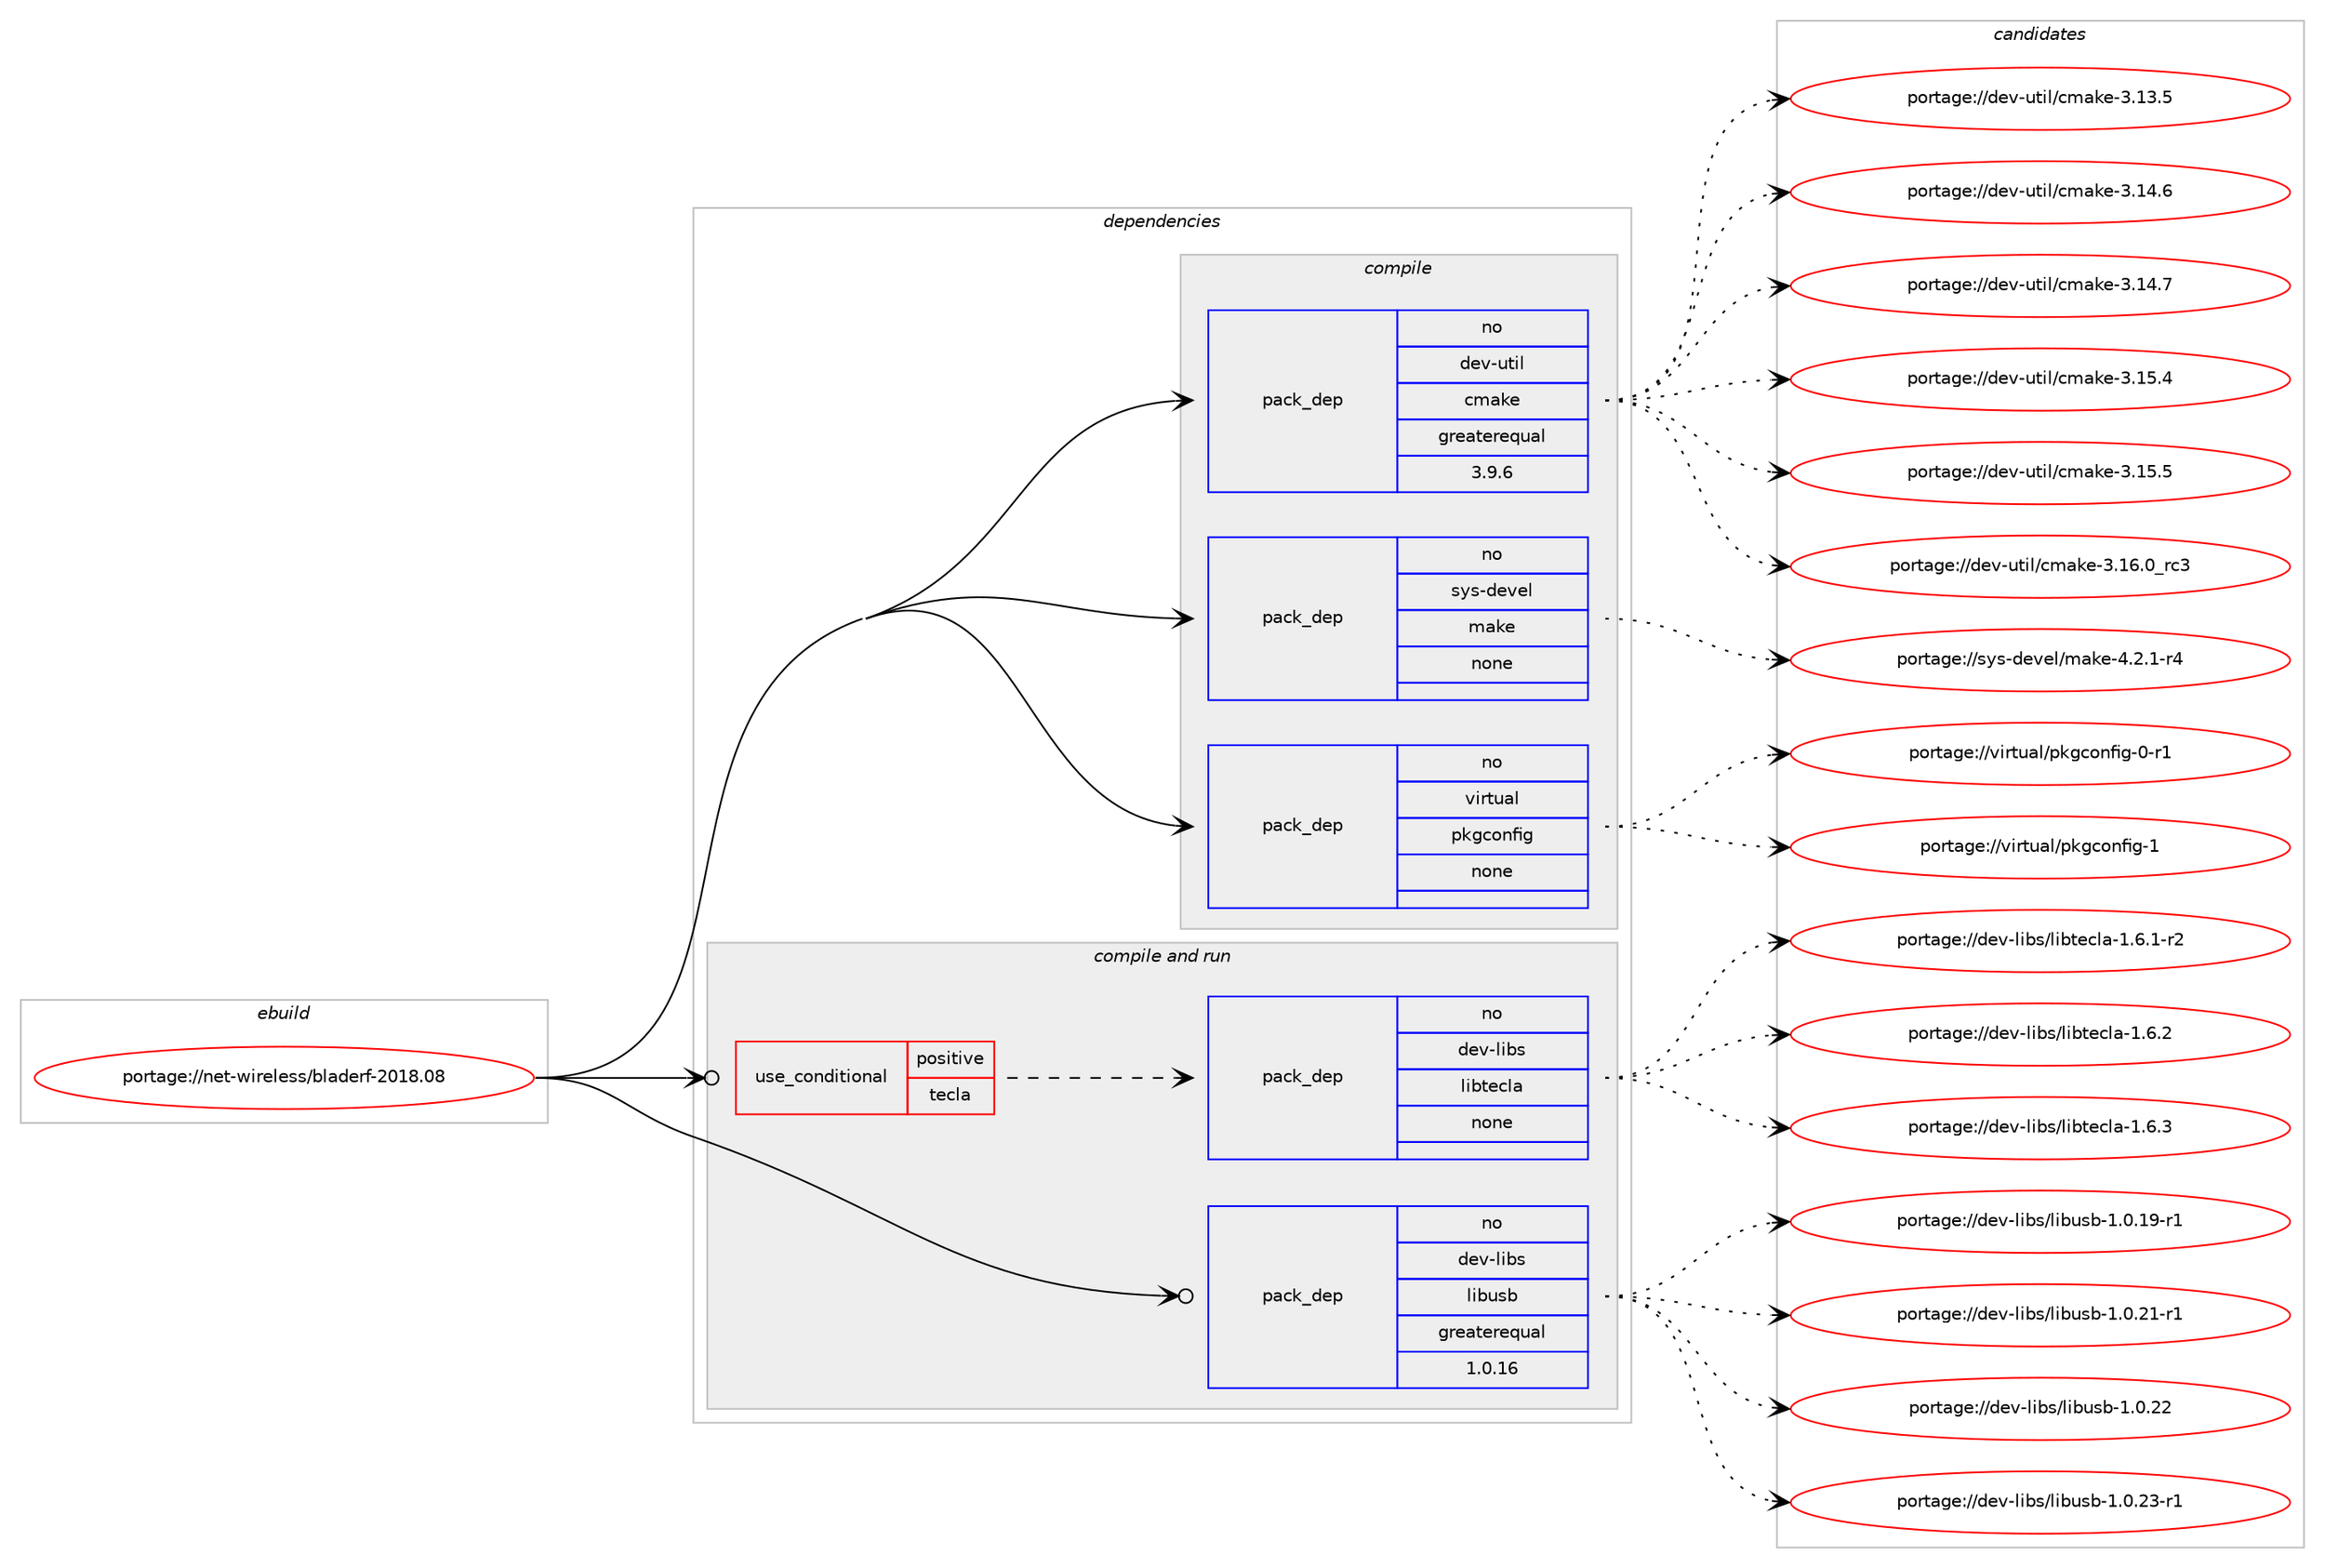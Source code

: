 digraph prolog {

# *************
# Graph options
# *************

newrank=true;
concentrate=true;
compound=true;
graph [rankdir=LR,fontname=Helvetica,fontsize=10,ranksep=1.5];#, ranksep=2.5, nodesep=0.2];
edge  [arrowhead=vee];
node  [fontname=Helvetica,fontsize=10];

# **********
# The ebuild
# **********

subgraph cluster_leftcol {
color=gray;
rank=same;
label=<<i>ebuild</i>>;
id [label="portage://net-wireless/bladerf-2018.08", color=red, width=4, href="../net-wireless/bladerf-2018.08.svg"];
}

# ****************
# The dependencies
# ****************

subgraph cluster_midcol {
color=gray;
label=<<i>dependencies</i>>;
subgraph cluster_compile {
fillcolor="#eeeeee";
style=filled;
label=<<i>compile</i>>;
subgraph pack276020 {
dependency376658 [label=<<TABLE BORDER="0" CELLBORDER="1" CELLSPACING="0" CELLPADDING="4" WIDTH="220"><TR><TD ROWSPAN="6" CELLPADDING="30">pack_dep</TD></TR><TR><TD WIDTH="110">no</TD></TR><TR><TD>dev-util</TD></TR><TR><TD>cmake</TD></TR><TR><TD>greaterequal</TD></TR><TR><TD>3.9.6</TD></TR></TABLE>>, shape=none, color=blue];
}
id:e -> dependency376658:w [weight=20,style="solid",arrowhead="vee"];
subgraph pack276021 {
dependency376659 [label=<<TABLE BORDER="0" CELLBORDER="1" CELLSPACING="0" CELLPADDING="4" WIDTH="220"><TR><TD ROWSPAN="6" CELLPADDING="30">pack_dep</TD></TR><TR><TD WIDTH="110">no</TD></TR><TR><TD>sys-devel</TD></TR><TR><TD>make</TD></TR><TR><TD>none</TD></TR><TR><TD></TD></TR></TABLE>>, shape=none, color=blue];
}
id:e -> dependency376659:w [weight=20,style="solid",arrowhead="vee"];
subgraph pack276022 {
dependency376660 [label=<<TABLE BORDER="0" CELLBORDER="1" CELLSPACING="0" CELLPADDING="4" WIDTH="220"><TR><TD ROWSPAN="6" CELLPADDING="30">pack_dep</TD></TR><TR><TD WIDTH="110">no</TD></TR><TR><TD>virtual</TD></TR><TR><TD>pkgconfig</TD></TR><TR><TD>none</TD></TR><TR><TD></TD></TR></TABLE>>, shape=none, color=blue];
}
id:e -> dependency376660:w [weight=20,style="solid",arrowhead="vee"];
}
subgraph cluster_compileandrun {
fillcolor="#eeeeee";
style=filled;
label=<<i>compile and run</i>>;
subgraph cond94255 {
dependency376661 [label=<<TABLE BORDER="0" CELLBORDER="1" CELLSPACING="0" CELLPADDING="4"><TR><TD ROWSPAN="3" CELLPADDING="10">use_conditional</TD></TR><TR><TD>positive</TD></TR><TR><TD>tecla</TD></TR></TABLE>>, shape=none, color=red];
subgraph pack276023 {
dependency376662 [label=<<TABLE BORDER="0" CELLBORDER="1" CELLSPACING="0" CELLPADDING="4" WIDTH="220"><TR><TD ROWSPAN="6" CELLPADDING="30">pack_dep</TD></TR><TR><TD WIDTH="110">no</TD></TR><TR><TD>dev-libs</TD></TR><TR><TD>libtecla</TD></TR><TR><TD>none</TD></TR><TR><TD></TD></TR></TABLE>>, shape=none, color=blue];
}
dependency376661:e -> dependency376662:w [weight=20,style="dashed",arrowhead="vee"];
}
id:e -> dependency376661:w [weight=20,style="solid",arrowhead="odotvee"];
subgraph pack276024 {
dependency376663 [label=<<TABLE BORDER="0" CELLBORDER="1" CELLSPACING="0" CELLPADDING="4" WIDTH="220"><TR><TD ROWSPAN="6" CELLPADDING="30">pack_dep</TD></TR><TR><TD WIDTH="110">no</TD></TR><TR><TD>dev-libs</TD></TR><TR><TD>libusb</TD></TR><TR><TD>greaterequal</TD></TR><TR><TD>1.0.16</TD></TR></TABLE>>, shape=none, color=blue];
}
id:e -> dependency376663:w [weight=20,style="solid",arrowhead="odotvee"];
}
subgraph cluster_run {
fillcolor="#eeeeee";
style=filled;
label=<<i>run</i>>;
}
}

# **************
# The candidates
# **************

subgraph cluster_choices {
rank=same;
color=gray;
label=<<i>candidates</i>>;

subgraph choice276020 {
color=black;
nodesep=1;
choiceportage1001011184511711610510847991099710710145514649514653 [label="portage://dev-util/cmake-3.13.5", color=red, width=4,href="../dev-util/cmake-3.13.5.svg"];
choiceportage1001011184511711610510847991099710710145514649524654 [label="portage://dev-util/cmake-3.14.6", color=red, width=4,href="../dev-util/cmake-3.14.6.svg"];
choiceportage1001011184511711610510847991099710710145514649524655 [label="portage://dev-util/cmake-3.14.7", color=red, width=4,href="../dev-util/cmake-3.14.7.svg"];
choiceportage1001011184511711610510847991099710710145514649534652 [label="portage://dev-util/cmake-3.15.4", color=red, width=4,href="../dev-util/cmake-3.15.4.svg"];
choiceportage1001011184511711610510847991099710710145514649534653 [label="portage://dev-util/cmake-3.15.5", color=red, width=4,href="../dev-util/cmake-3.15.5.svg"];
choiceportage1001011184511711610510847991099710710145514649544648951149951 [label="portage://dev-util/cmake-3.16.0_rc3", color=red, width=4,href="../dev-util/cmake-3.16.0_rc3.svg"];
dependency376658:e -> choiceportage1001011184511711610510847991099710710145514649514653:w [style=dotted,weight="100"];
dependency376658:e -> choiceportage1001011184511711610510847991099710710145514649524654:w [style=dotted,weight="100"];
dependency376658:e -> choiceportage1001011184511711610510847991099710710145514649524655:w [style=dotted,weight="100"];
dependency376658:e -> choiceportage1001011184511711610510847991099710710145514649534652:w [style=dotted,weight="100"];
dependency376658:e -> choiceportage1001011184511711610510847991099710710145514649534653:w [style=dotted,weight="100"];
dependency376658:e -> choiceportage1001011184511711610510847991099710710145514649544648951149951:w [style=dotted,weight="100"];
}
subgraph choice276021 {
color=black;
nodesep=1;
choiceportage1151211154510010111810110847109971071014552465046494511452 [label="portage://sys-devel/make-4.2.1-r4", color=red, width=4,href="../sys-devel/make-4.2.1-r4.svg"];
dependency376659:e -> choiceportage1151211154510010111810110847109971071014552465046494511452:w [style=dotted,weight="100"];
}
subgraph choice276022 {
color=black;
nodesep=1;
choiceportage11810511411611797108471121071039911111010210510345484511449 [label="portage://virtual/pkgconfig-0-r1", color=red, width=4,href="../virtual/pkgconfig-0-r1.svg"];
choiceportage1181051141161179710847112107103991111101021051034549 [label="portage://virtual/pkgconfig-1", color=red, width=4,href="../virtual/pkgconfig-1.svg"];
dependency376660:e -> choiceportage11810511411611797108471121071039911111010210510345484511449:w [style=dotted,weight="100"];
dependency376660:e -> choiceportage1181051141161179710847112107103991111101021051034549:w [style=dotted,weight="100"];
}
subgraph choice276023 {
color=black;
nodesep=1;
choiceportage1001011184510810598115471081059811610199108974549465446494511450 [label="portage://dev-libs/libtecla-1.6.1-r2", color=red, width=4,href="../dev-libs/libtecla-1.6.1-r2.svg"];
choiceportage100101118451081059811547108105981161019910897454946544650 [label="portage://dev-libs/libtecla-1.6.2", color=red, width=4,href="../dev-libs/libtecla-1.6.2.svg"];
choiceportage100101118451081059811547108105981161019910897454946544651 [label="portage://dev-libs/libtecla-1.6.3", color=red, width=4,href="../dev-libs/libtecla-1.6.3.svg"];
dependency376662:e -> choiceportage1001011184510810598115471081059811610199108974549465446494511450:w [style=dotted,weight="100"];
dependency376662:e -> choiceportage100101118451081059811547108105981161019910897454946544650:w [style=dotted,weight="100"];
dependency376662:e -> choiceportage100101118451081059811547108105981161019910897454946544651:w [style=dotted,weight="100"];
}
subgraph choice276024 {
color=black;
nodesep=1;
choiceportage1001011184510810598115471081059811711598454946484649574511449 [label="portage://dev-libs/libusb-1.0.19-r1", color=red, width=4,href="../dev-libs/libusb-1.0.19-r1.svg"];
choiceportage1001011184510810598115471081059811711598454946484650494511449 [label="portage://dev-libs/libusb-1.0.21-r1", color=red, width=4,href="../dev-libs/libusb-1.0.21-r1.svg"];
choiceportage100101118451081059811547108105981171159845494648465050 [label="portage://dev-libs/libusb-1.0.22", color=red, width=4,href="../dev-libs/libusb-1.0.22.svg"];
choiceportage1001011184510810598115471081059811711598454946484650514511449 [label="portage://dev-libs/libusb-1.0.23-r1", color=red, width=4,href="../dev-libs/libusb-1.0.23-r1.svg"];
dependency376663:e -> choiceportage1001011184510810598115471081059811711598454946484649574511449:w [style=dotted,weight="100"];
dependency376663:e -> choiceportage1001011184510810598115471081059811711598454946484650494511449:w [style=dotted,weight="100"];
dependency376663:e -> choiceportage100101118451081059811547108105981171159845494648465050:w [style=dotted,weight="100"];
dependency376663:e -> choiceportage1001011184510810598115471081059811711598454946484650514511449:w [style=dotted,weight="100"];
}
}

}
